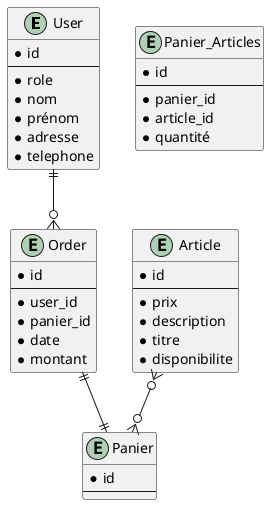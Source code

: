 @startuml erd


entity "User" as U {
    * id
    ---
    * role
    * nom
    * prénom
    * adresse
    * telephone
}

entity "Article" as A {
    * id
    ---
    * prix
    * description
    * titre
    * disponibilite
}

entity "Panier" as P {
    * id
    ---
}

entity "Panier_Articles" as PA {
    * id
    ---
    * panier_id
    * article_id
    * quantité
}

entity "Order" as O {
    * id
    ---
    * user_id
    * panier_id
    * date
    * montant
}

U ||--o{ O
A }o--o{ P
O ||--|| P


@enduml